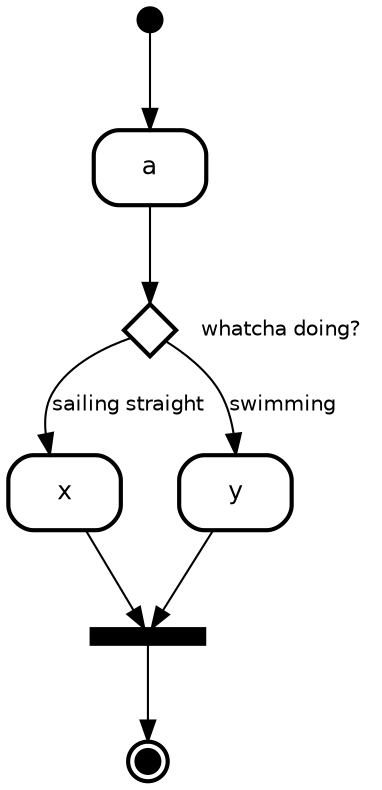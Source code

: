 digraph "state transitions" {
  splines=true ordering=out compound=true overlap=scale K=0.9 epsilon=0.9 nodesep=0.16
  fontname="Helvetica" fontsize=12 penwidth=2.0
  
  node [shape=Mrecord style=filled fillcolor=white fontname=Helvetica fontsize=12 penwidth=2.0]
  edge [fontname=Helvetica fontsize=10]

    "initial" [shape=circle style=filled fillcolor=black fixedsize=true height=0.15 label=""]
    "a" [label="{a}"]
    "x" [label="{x}"]
    "y" [label="{y}"]
    "^" [shape=diamond fixedsize=true width=0.35 height=0.35 fontsize=10 label=" "]
    "^" -> "^" [label="whatcha doing?\l" color=transparent];
    "]" [shape=rect label=" " fixedsize=true style=filled fillcolor=black height=0.1]
    "final" [shape=circle style=filled fillcolor=black fixedsize=true height=0.15 peripheries=2 label=""]

    "initial" -> "a" [label=" "]
    "a" -> "^" [label=" "]
    "^" -> "x" [label="sailing straight   \l"]
    "^" -> "y" [label="swimming   \l"]
    "x" -> "]" [label=" "]
    "y" -> "]" [label=" "]
    "]" -> "final" [label=" "]
}
